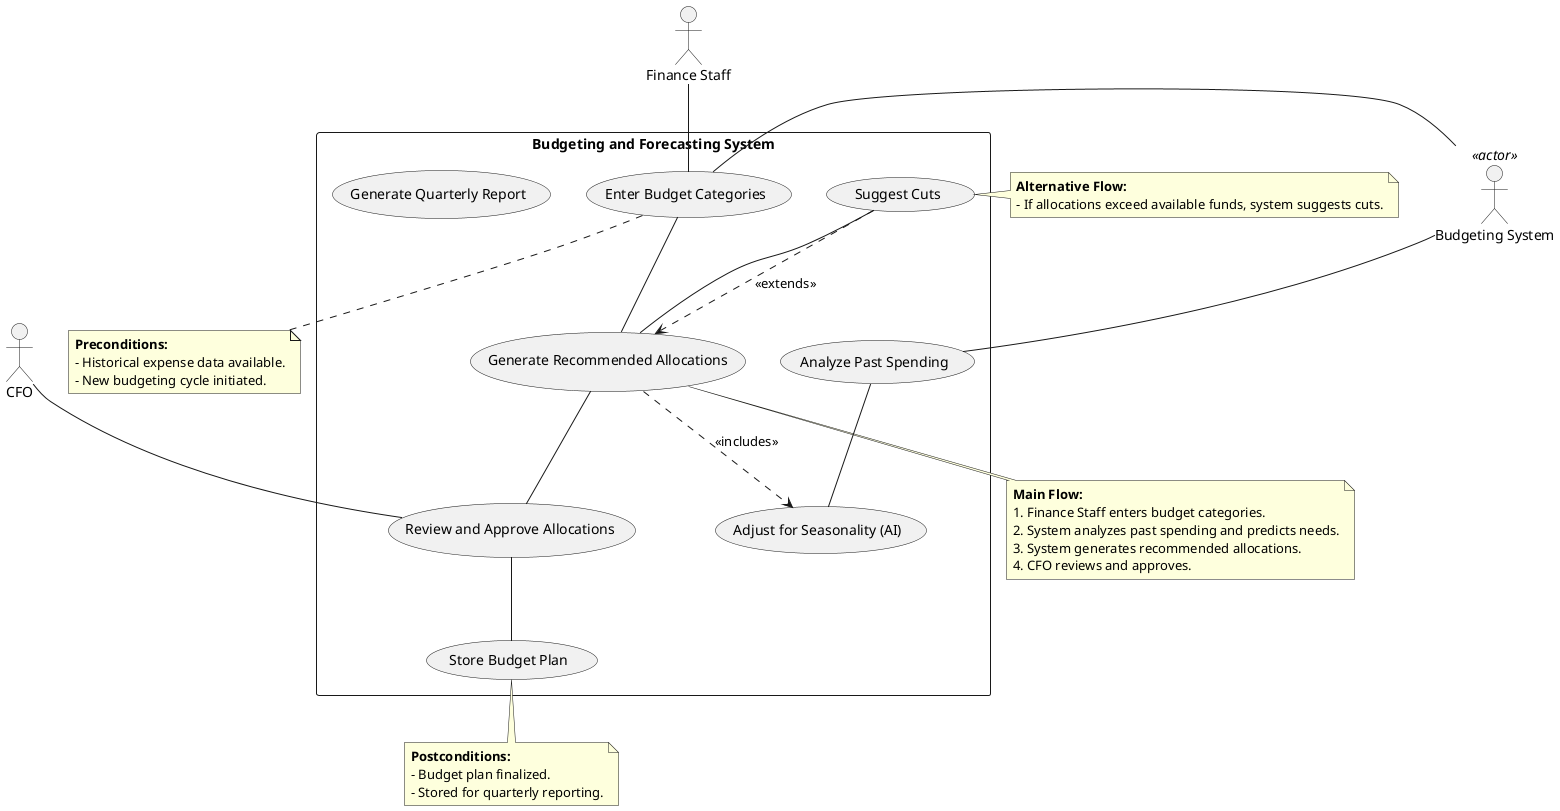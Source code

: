 @startuml
' Use the default top-to-bottom layout

actor "Finance Staff" as Staff
actor "CFO" as CFO
actor "Budgeting System" as BudgetSystem <<actor>>

rectangle "Budgeting and Forecasting System" {
    usecase "Enter Budget Categories" as UC_Enter
    usecase "Analyze Past Spending" as UC_Analyze
    usecase "Adjust for Seasonality (AI)" as UC_AI_Adjust
    usecase "Generate Recommended Allocations" as UC_Generate
    usecase "Suggest Cuts" as UC_SuggestCuts
    usecase "Review and Approve Allocations" as UC_Approve
    usecase "Store Budget Plan" as UC_Store
    usecase "Generate Quarterly Report" as UC_Report
}

'--- Associations ---'
Staff -- UC_Enter
CFO -- UC_Approve

'--- Flow ---'
UC_Enter -- UC_Generate
UC_Generate -- UC_Approve
UC_Approve -- UC_Store

'--- System to System Interaction ---'
UC_Enter -- BudgetSystem
BudgetSystem -- UC_Analyze
UC_Analyze -- UC_AI_Adjust
UC_Generate -- UC_SuggestCuts

'--- Includes (Subflows) ---'
UC_Generate ..> UC_AI_Adjust : <<includes>>

'--- Extends (Alternative Flows) ---'
UC_SuggestCuts .> UC_Generate : <<extends>>

'--- Notes for Context ---'
note bottom of UC_Enter
**Preconditions:**
- Historical expense data available.
- New budgeting cycle initiated.
end note

note bottom of UC_Generate
**Main Flow:**
1. Finance Staff enters budget categories.
2. System analyzes past spending and predicts needs.
3. System generates recommended allocations.
4. CFO reviews and approves.
end note

note right of UC_SuggestCuts
**Alternative Flow:**
- If allocations exceed available funds, system suggests cuts.
end note

note bottom of UC_Store
**Postconditions:**
- Budget plan finalized.
- Stored for quarterly reporting.
end note
@enduml
